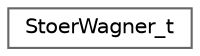 digraph "Graphical Class Hierarchy"
{
 // LATEX_PDF_SIZE
  bgcolor="transparent";
  edge [fontname=Helvetica,fontsize=10,labelfontname=Helvetica,labelfontsize=10];
  node [fontname=Helvetica,fontsize=10,shape=box,height=0.2,width=0.4];
  rankdir="LR";
  Node0 [id="Node000000",label="StoerWagner_t",height=0.2,width=0.4,color="grey40", fillcolor="white", style="filled",URL="$structStoerWagner__t.html",tooltip=" "];
}
